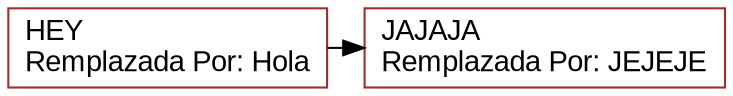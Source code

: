 digraph G
{
node [shape = box, fontname = Arial, color = brown];
A0 [label = "HEY\lRemplazada Por: Hola\l"]
A1 [label = "JAJAJA\lRemplazada Por: JEJEJE\l"]
{ rank = same A0 A1 }
A0->A1
 
}